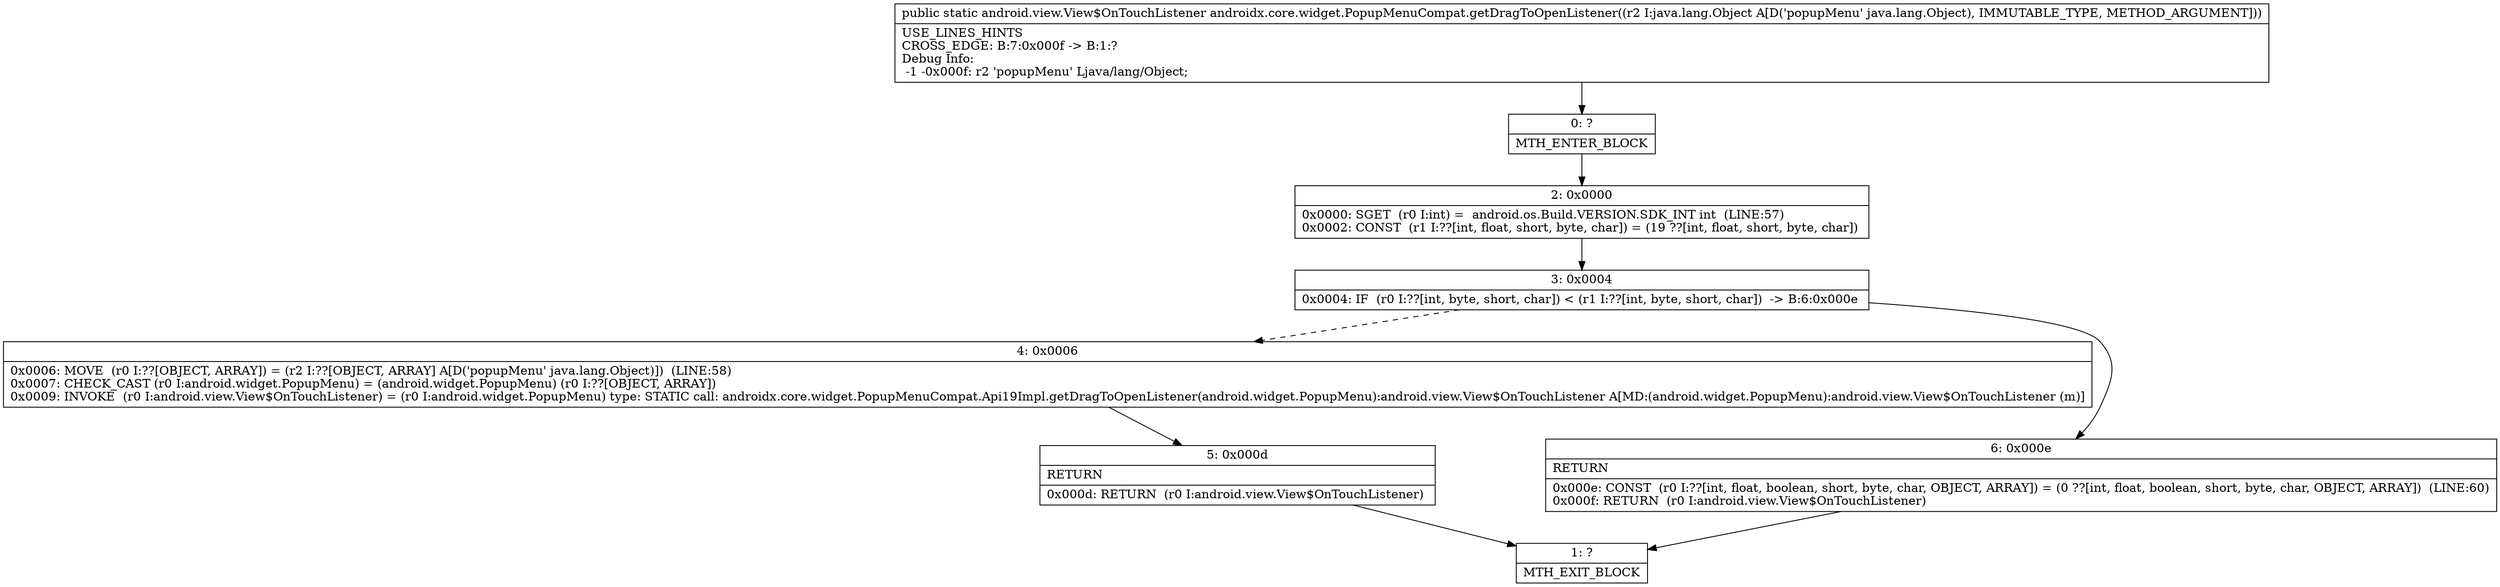 digraph "CFG forandroidx.core.widget.PopupMenuCompat.getDragToOpenListener(Ljava\/lang\/Object;)Landroid\/view\/View$OnTouchListener;" {
Node_0 [shape=record,label="{0\:\ ?|MTH_ENTER_BLOCK\l}"];
Node_2 [shape=record,label="{2\:\ 0x0000|0x0000: SGET  (r0 I:int) =  android.os.Build.VERSION.SDK_INT int  (LINE:57)\l0x0002: CONST  (r1 I:??[int, float, short, byte, char]) = (19 ??[int, float, short, byte, char]) \l}"];
Node_3 [shape=record,label="{3\:\ 0x0004|0x0004: IF  (r0 I:??[int, byte, short, char]) \< (r1 I:??[int, byte, short, char])  \-\> B:6:0x000e \l}"];
Node_4 [shape=record,label="{4\:\ 0x0006|0x0006: MOVE  (r0 I:??[OBJECT, ARRAY]) = (r2 I:??[OBJECT, ARRAY] A[D('popupMenu' java.lang.Object)])  (LINE:58)\l0x0007: CHECK_CAST (r0 I:android.widget.PopupMenu) = (android.widget.PopupMenu) (r0 I:??[OBJECT, ARRAY]) \l0x0009: INVOKE  (r0 I:android.view.View$OnTouchListener) = (r0 I:android.widget.PopupMenu) type: STATIC call: androidx.core.widget.PopupMenuCompat.Api19Impl.getDragToOpenListener(android.widget.PopupMenu):android.view.View$OnTouchListener A[MD:(android.widget.PopupMenu):android.view.View$OnTouchListener (m)]\l}"];
Node_5 [shape=record,label="{5\:\ 0x000d|RETURN\l|0x000d: RETURN  (r0 I:android.view.View$OnTouchListener) \l}"];
Node_1 [shape=record,label="{1\:\ ?|MTH_EXIT_BLOCK\l}"];
Node_6 [shape=record,label="{6\:\ 0x000e|RETURN\l|0x000e: CONST  (r0 I:??[int, float, boolean, short, byte, char, OBJECT, ARRAY]) = (0 ??[int, float, boolean, short, byte, char, OBJECT, ARRAY])  (LINE:60)\l0x000f: RETURN  (r0 I:android.view.View$OnTouchListener) \l}"];
MethodNode[shape=record,label="{public static android.view.View$OnTouchListener androidx.core.widget.PopupMenuCompat.getDragToOpenListener((r2 I:java.lang.Object A[D('popupMenu' java.lang.Object), IMMUTABLE_TYPE, METHOD_ARGUMENT]))  | USE_LINES_HINTS\lCROSS_EDGE: B:7:0x000f \-\> B:1:?\lDebug Info:\l  \-1 \-0x000f: r2 'popupMenu' Ljava\/lang\/Object;\l}"];
MethodNode -> Node_0;Node_0 -> Node_2;
Node_2 -> Node_3;
Node_3 -> Node_4[style=dashed];
Node_3 -> Node_6;
Node_4 -> Node_5;
Node_5 -> Node_1;
Node_6 -> Node_1;
}

